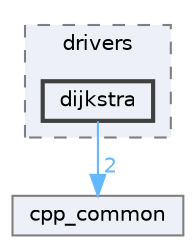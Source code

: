 digraph "dijkstra"
{
 // LATEX_PDF_SIZE
  bgcolor="transparent";
  edge [fontname=Helvetica,fontsize=10,labelfontname=Helvetica,labelfontsize=10];
  node [fontname=Helvetica,fontsize=10,shape=box,height=0.2,width=0.4];
  compound=true
  subgraph clusterdir_4fe5cf12322eb0f9892753dc20f1484c {
    graph [ bgcolor="#edf0f7", pencolor="grey50", label="drivers", fontname=Helvetica,fontsize=10 style="filled,dashed", URL="dir_4fe5cf12322eb0f9892753dc20f1484c.html",tooltip=""]
  dir_0ae605f4efbf704357ccbf6a364e49b2 [label="dijkstra", fillcolor="#edf0f7", color="grey25", style="filled,bold", URL="dir_0ae605f4efbf704357ccbf6a364e49b2.html",tooltip=""];
  }
  dir_f413d2883acb285bdeb0fac3ae939ed0 [label="cpp_common", fillcolor="#edf0f7", color="grey50", style="filled", URL="dir_f413d2883acb285bdeb0fac3ae939ed0.html",tooltip=""];
  dir_0ae605f4efbf704357ccbf6a364e49b2->dir_f413d2883acb285bdeb0fac3ae939ed0 [headlabel="2", labeldistance=1.5 headhref="dir_000042_000036.html" href="dir_000042_000036.html" color="steelblue1" fontcolor="steelblue1"];
}
